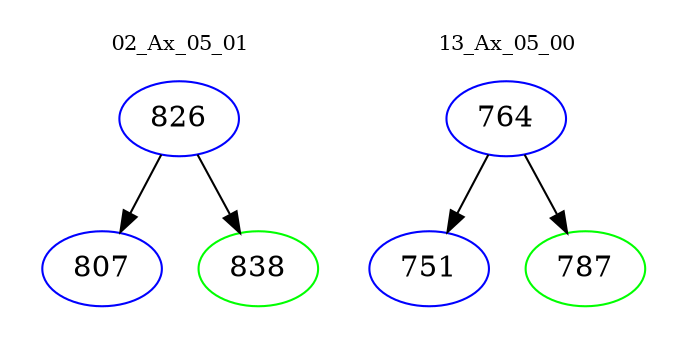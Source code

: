 digraph{
subgraph cluster_0 {
color = white
label = "02_Ax_05_01";
fontsize=10;
T0_826 [label="826", color="blue"]
T0_826 -> T0_807 [color="black"]
T0_807 [label="807", color="blue"]
T0_826 -> T0_838 [color="black"]
T0_838 [label="838", color="green"]
}
subgraph cluster_1 {
color = white
label = "13_Ax_05_00";
fontsize=10;
T1_764 [label="764", color="blue"]
T1_764 -> T1_751 [color="black"]
T1_751 [label="751", color="blue"]
T1_764 -> T1_787 [color="black"]
T1_787 [label="787", color="green"]
}
}
